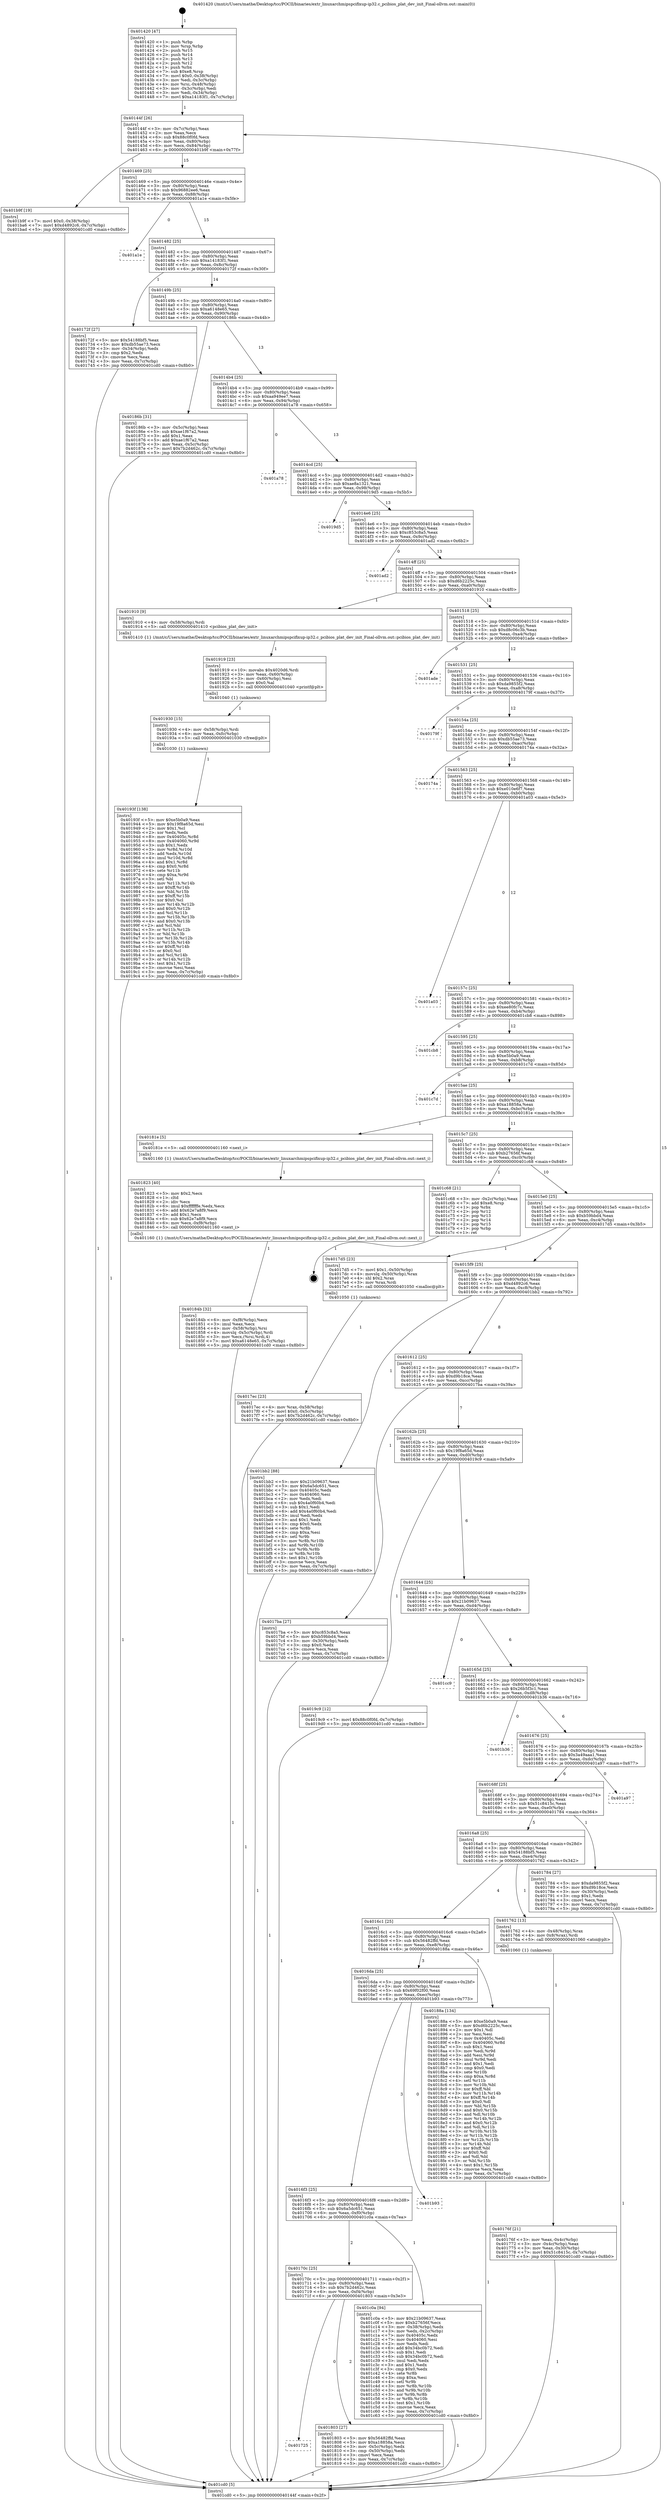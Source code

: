 digraph "0x401420" {
  label = "0x401420 (/mnt/c/Users/mathe/Desktop/tcc/POCII/binaries/extr_linuxarchmipspcifixup-ip32.c_pcibios_plat_dev_init_Final-ollvm.out::main(0))"
  labelloc = "t"
  node[shape=record]

  Entry [label="",width=0.3,height=0.3,shape=circle,fillcolor=black,style=filled]
  "0x40144f" [label="{
     0x40144f [26]\l
     | [instrs]\l
     &nbsp;&nbsp;0x40144f \<+3\>: mov -0x7c(%rbp),%eax\l
     &nbsp;&nbsp;0x401452 \<+2\>: mov %eax,%ecx\l
     &nbsp;&nbsp;0x401454 \<+6\>: sub $0x88c0f0fd,%ecx\l
     &nbsp;&nbsp;0x40145a \<+3\>: mov %eax,-0x80(%rbp)\l
     &nbsp;&nbsp;0x40145d \<+6\>: mov %ecx,-0x84(%rbp)\l
     &nbsp;&nbsp;0x401463 \<+6\>: je 0000000000401b9f \<main+0x77f\>\l
  }"]
  "0x401b9f" [label="{
     0x401b9f [19]\l
     | [instrs]\l
     &nbsp;&nbsp;0x401b9f \<+7\>: movl $0x0,-0x38(%rbp)\l
     &nbsp;&nbsp;0x401ba6 \<+7\>: movl $0xd4892c6,-0x7c(%rbp)\l
     &nbsp;&nbsp;0x401bad \<+5\>: jmp 0000000000401cd0 \<main+0x8b0\>\l
  }"]
  "0x401469" [label="{
     0x401469 [25]\l
     | [instrs]\l
     &nbsp;&nbsp;0x401469 \<+5\>: jmp 000000000040146e \<main+0x4e\>\l
     &nbsp;&nbsp;0x40146e \<+3\>: mov -0x80(%rbp),%eax\l
     &nbsp;&nbsp;0x401471 \<+5\>: sub $0x96882ee6,%eax\l
     &nbsp;&nbsp;0x401476 \<+6\>: mov %eax,-0x88(%rbp)\l
     &nbsp;&nbsp;0x40147c \<+6\>: je 0000000000401a1e \<main+0x5fe\>\l
  }"]
  Exit [label="",width=0.3,height=0.3,shape=circle,fillcolor=black,style=filled,peripheries=2]
  "0x401a1e" [label="{
     0x401a1e\l
  }", style=dashed]
  "0x401482" [label="{
     0x401482 [25]\l
     | [instrs]\l
     &nbsp;&nbsp;0x401482 \<+5\>: jmp 0000000000401487 \<main+0x67\>\l
     &nbsp;&nbsp;0x401487 \<+3\>: mov -0x80(%rbp),%eax\l
     &nbsp;&nbsp;0x40148a \<+5\>: sub $0xa14183f1,%eax\l
     &nbsp;&nbsp;0x40148f \<+6\>: mov %eax,-0x8c(%rbp)\l
     &nbsp;&nbsp;0x401495 \<+6\>: je 000000000040172f \<main+0x30f\>\l
  }"]
  "0x40193f" [label="{
     0x40193f [138]\l
     | [instrs]\l
     &nbsp;&nbsp;0x40193f \<+5\>: mov $0xe5b0a9,%eax\l
     &nbsp;&nbsp;0x401944 \<+5\>: mov $0x19f8a65d,%esi\l
     &nbsp;&nbsp;0x401949 \<+2\>: mov $0x1,%cl\l
     &nbsp;&nbsp;0x40194b \<+2\>: xor %edx,%edx\l
     &nbsp;&nbsp;0x40194d \<+8\>: mov 0x40405c,%r8d\l
     &nbsp;&nbsp;0x401955 \<+8\>: mov 0x404060,%r9d\l
     &nbsp;&nbsp;0x40195d \<+3\>: sub $0x1,%edx\l
     &nbsp;&nbsp;0x401960 \<+3\>: mov %r8d,%r10d\l
     &nbsp;&nbsp;0x401963 \<+3\>: add %edx,%r10d\l
     &nbsp;&nbsp;0x401966 \<+4\>: imul %r10d,%r8d\l
     &nbsp;&nbsp;0x40196a \<+4\>: and $0x1,%r8d\l
     &nbsp;&nbsp;0x40196e \<+4\>: cmp $0x0,%r8d\l
     &nbsp;&nbsp;0x401972 \<+4\>: sete %r11b\l
     &nbsp;&nbsp;0x401976 \<+4\>: cmp $0xa,%r9d\l
     &nbsp;&nbsp;0x40197a \<+3\>: setl %bl\l
     &nbsp;&nbsp;0x40197d \<+3\>: mov %r11b,%r14b\l
     &nbsp;&nbsp;0x401980 \<+4\>: xor $0xff,%r14b\l
     &nbsp;&nbsp;0x401984 \<+3\>: mov %bl,%r15b\l
     &nbsp;&nbsp;0x401987 \<+4\>: xor $0xff,%r15b\l
     &nbsp;&nbsp;0x40198b \<+3\>: xor $0x0,%cl\l
     &nbsp;&nbsp;0x40198e \<+3\>: mov %r14b,%r12b\l
     &nbsp;&nbsp;0x401991 \<+4\>: and $0x0,%r12b\l
     &nbsp;&nbsp;0x401995 \<+3\>: and %cl,%r11b\l
     &nbsp;&nbsp;0x401998 \<+3\>: mov %r15b,%r13b\l
     &nbsp;&nbsp;0x40199b \<+4\>: and $0x0,%r13b\l
     &nbsp;&nbsp;0x40199f \<+2\>: and %cl,%bl\l
     &nbsp;&nbsp;0x4019a1 \<+3\>: or %r11b,%r12b\l
     &nbsp;&nbsp;0x4019a4 \<+3\>: or %bl,%r13b\l
     &nbsp;&nbsp;0x4019a7 \<+3\>: xor %r13b,%r12b\l
     &nbsp;&nbsp;0x4019aa \<+3\>: or %r15b,%r14b\l
     &nbsp;&nbsp;0x4019ad \<+4\>: xor $0xff,%r14b\l
     &nbsp;&nbsp;0x4019b1 \<+3\>: or $0x0,%cl\l
     &nbsp;&nbsp;0x4019b4 \<+3\>: and %cl,%r14b\l
     &nbsp;&nbsp;0x4019b7 \<+3\>: or %r14b,%r12b\l
     &nbsp;&nbsp;0x4019ba \<+4\>: test $0x1,%r12b\l
     &nbsp;&nbsp;0x4019be \<+3\>: cmovne %esi,%eax\l
     &nbsp;&nbsp;0x4019c1 \<+3\>: mov %eax,-0x7c(%rbp)\l
     &nbsp;&nbsp;0x4019c4 \<+5\>: jmp 0000000000401cd0 \<main+0x8b0\>\l
  }"]
  "0x40172f" [label="{
     0x40172f [27]\l
     | [instrs]\l
     &nbsp;&nbsp;0x40172f \<+5\>: mov $0x54188bf5,%eax\l
     &nbsp;&nbsp;0x401734 \<+5\>: mov $0xdb55ae73,%ecx\l
     &nbsp;&nbsp;0x401739 \<+3\>: mov -0x34(%rbp),%edx\l
     &nbsp;&nbsp;0x40173c \<+3\>: cmp $0x2,%edx\l
     &nbsp;&nbsp;0x40173f \<+3\>: cmovne %ecx,%eax\l
     &nbsp;&nbsp;0x401742 \<+3\>: mov %eax,-0x7c(%rbp)\l
     &nbsp;&nbsp;0x401745 \<+5\>: jmp 0000000000401cd0 \<main+0x8b0\>\l
  }"]
  "0x40149b" [label="{
     0x40149b [25]\l
     | [instrs]\l
     &nbsp;&nbsp;0x40149b \<+5\>: jmp 00000000004014a0 \<main+0x80\>\l
     &nbsp;&nbsp;0x4014a0 \<+3\>: mov -0x80(%rbp),%eax\l
     &nbsp;&nbsp;0x4014a3 \<+5\>: sub $0xa6148e65,%eax\l
     &nbsp;&nbsp;0x4014a8 \<+6\>: mov %eax,-0x90(%rbp)\l
     &nbsp;&nbsp;0x4014ae \<+6\>: je 000000000040186b \<main+0x44b\>\l
  }"]
  "0x401cd0" [label="{
     0x401cd0 [5]\l
     | [instrs]\l
     &nbsp;&nbsp;0x401cd0 \<+5\>: jmp 000000000040144f \<main+0x2f\>\l
  }"]
  "0x401420" [label="{
     0x401420 [47]\l
     | [instrs]\l
     &nbsp;&nbsp;0x401420 \<+1\>: push %rbp\l
     &nbsp;&nbsp;0x401421 \<+3\>: mov %rsp,%rbp\l
     &nbsp;&nbsp;0x401424 \<+2\>: push %r15\l
     &nbsp;&nbsp;0x401426 \<+2\>: push %r14\l
     &nbsp;&nbsp;0x401428 \<+2\>: push %r13\l
     &nbsp;&nbsp;0x40142a \<+2\>: push %r12\l
     &nbsp;&nbsp;0x40142c \<+1\>: push %rbx\l
     &nbsp;&nbsp;0x40142d \<+7\>: sub $0xe8,%rsp\l
     &nbsp;&nbsp;0x401434 \<+7\>: movl $0x0,-0x38(%rbp)\l
     &nbsp;&nbsp;0x40143b \<+3\>: mov %edi,-0x3c(%rbp)\l
     &nbsp;&nbsp;0x40143e \<+4\>: mov %rsi,-0x48(%rbp)\l
     &nbsp;&nbsp;0x401442 \<+3\>: mov -0x3c(%rbp),%edi\l
     &nbsp;&nbsp;0x401445 \<+3\>: mov %edi,-0x34(%rbp)\l
     &nbsp;&nbsp;0x401448 \<+7\>: movl $0xa14183f1,-0x7c(%rbp)\l
  }"]
  "0x401930" [label="{
     0x401930 [15]\l
     | [instrs]\l
     &nbsp;&nbsp;0x401930 \<+4\>: mov -0x58(%rbp),%rdi\l
     &nbsp;&nbsp;0x401934 \<+6\>: mov %eax,-0xfc(%rbp)\l
     &nbsp;&nbsp;0x40193a \<+5\>: call 0000000000401030 \<free@plt\>\l
     | [calls]\l
     &nbsp;&nbsp;0x401030 \{1\} (unknown)\l
  }"]
  "0x40186b" [label="{
     0x40186b [31]\l
     | [instrs]\l
     &nbsp;&nbsp;0x40186b \<+3\>: mov -0x5c(%rbp),%eax\l
     &nbsp;&nbsp;0x40186e \<+5\>: sub $0xae1f67a2,%eax\l
     &nbsp;&nbsp;0x401873 \<+3\>: add $0x1,%eax\l
     &nbsp;&nbsp;0x401876 \<+5\>: add $0xae1f67a2,%eax\l
     &nbsp;&nbsp;0x40187b \<+3\>: mov %eax,-0x5c(%rbp)\l
     &nbsp;&nbsp;0x40187e \<+7\>: movl $0x7b2d462c,-0x7c(%rbp)\l
     &nbsp;&nbsp;0x401885 \<+5\>: jmp 0000000000401cd0 \<main+0x8b0\>\l
  }"]
  "0x4014b4" [label="{
     0x4014b4 [25]\l
     | [instrs]\l
     &nbsp;&nbsp;0x4014b4 \<+5\>: jmp 00000000004014b9 \<main+0x99\>\l
     &nbsp;&nbsp;0x4014b9 \<+3\>: mov -0x80(%rbp),%eax\l
     &nbsp;&nbsp;0x4014bc \<+5\>: sub $0xaa949ee7,%eax\l
     &nbsp;&nbsp;0x4014c1 \<+6\>: mov %eax,-0x94(%rbp)\l
     &nbsp;&nbsp;0x4014c7 \<+6\>: je 0000000000401a78 \<main+0x658\>\l
  }"]
  "0x401919" [label="{
     0x401919 [23]\l
     | [instrs]\l
     &nbsp;&nbsp;0x401919 \<+10\>: movabs $0x4020d6,%rdi\l
     &nbsp;&nbsp;0x401923 \<+3\>: mov %eax,-0x60(%rbp)\l
     &nbsp;&nbsp;0x401926 \<+3\>: mov -0x60(%rbp),%esi\l
     &nbsp;&nbsp;0x401929 \<+2\>: mov $0x0,%al\l
     &nbsp;&nbsp;0x40192b \<+5\>: call 0000000000401040 \<printf@plt\>\l
     | [calls]\l
     &nbsp;&nbsp;0x401040 \{1\} (unknown)\l
  }"]
  "0x401a78" [label="{
     0x401a78\l
  }", style=dashed]
  "0x4014cd" [label="{
     0x4014cd [25]\l
     | [instrs]\l
     &nbsp;&nbsp;0x4014cd \<+5\>: jmp 00000000004014d2 \<main+0xb2\>\l
     &nbsp;&nbsp;0x4014d2 \<+3\>: mov -0x80(%rbp),%eax\l
     &nbsp;&nbsp;0x4014d5 \<+5\>: sub $0xae8a1321,%eax\l
     &nbsp;&nbsp;0x4014da \<+6\>: mov %eax,-0x98(%rbp)\l
     &nbsp;&nbsp;0x4014e0 \<+6\>: je 00000000004019d5 \<main+0x5b5\>\l
  }"]
  "0x40184b" [label="{
     0x40184b [32]\l
     | [instrs]\l
     &nbsp;&nbsp;0x40184b \<+6\>: mov -0xf8(%rbp),%ecx\l
     &nbsp;&nbsp;0x401851 \<+3\>: imul %eax,%ecx\l
     &nbsp;&nbsp;0x401854 \<+4\>: mov -0x58(%rbp),%rsi\l
     &nbsp;&nbsp;0x401858 \<+4\>: movslq -0x5c(%rbp),%rdi\l
     &nbsp;&nbsp;0x40185c \<+3\>: mov %ecx,(%rsi,%rdi,4)\l
     &nbsp;&nbsp;0x40185f \<+7\>: movl $0xa6148e65,-0x7c(%rbp)\l
     &nbsp;&nbsp;0x401866 \<+5\>: jmp 0000000000401cd0 \<main+0x8b0\>\l
  }"]
  "0x4019d5" [label="{
     0x4019d5\l
  }", style=dashed]
  "0x4014e6" [label="{
     0x4014e6 [25]\l
     | [instrs]\l
     &nbsp;&nbsp;0x4014e6 \<+5\>: jmp 00000000004014eb \<main+0xcb\>\l
     &nbsp;&nbsp;0x4014eb \<+3\>: mov -0x80(%rbp),%eax\l
     &nbsp;&nbsp;0x4014ee \<+5\>: sub $0xc853c8a5,%eax\l
     &nbsp;&nbsp;0x4014f3 \<+6\>: mov %eax,-0x9c(%rbp)\l
     &nbsp;&nbsp;0x4014f9 \<+6\>: je 0000000000401ad2 \<main+0x6b2\>\l
  }"]
  "0x401823" [label="{
     0x401823 [40]\l
     | [instrs]\l
     &nbsp;&nbsp;0x401823 \<+5\>: mov $0x2,%ecx\l
     &nbsp;&nbsp;0x401828 \<+1\>: cltd\l
     &nbsp;&nbsp;0x401829 \<+2\>: idiv %ecx\l
     &nbsp;&nbsp;0x40182b \<+6\>: imul $0xfffffffe,%edx,%ecx\l
     &nbsp;&nbsp;0x401831 \<+6\>: add $0x62e7a8f9,%ecx\l
     &nbsp;&nbsp;0x401837 \<+3\>: add $0x1,%ecx\l
     &nbsp;&nbsp;0x40183a \<+6\>: sub $0x62e7a8f9,%ecx\l
     &nbsp;&nbsp;0x401840 \<+6\>: mov %ecx,-0xf8(%rbp)\l
     &nbsp;&nbsp;0x401846 \<+5\>: call 0000000000401160 \<next_i\>\l
     | [calls]\l
     &nbsp;&nbsp;0x401160 \{1\} (/mnt/c/Users/mathe/Desktop/tcc/POCII/binaries/extr_linuxarchmipspcifixup-ip32.c_pcibios_plat_dev_init_Final-ollvm.out::next_i)\l
  }"]
  "0x401ad2" [label="{
     0x401ad2\l
  }", style=dashed]
  "0x4014ff" [label="{
     0x4014ff [25]\l
     | [instrs]\l
     &nbsp;&nbsp;0x4014ff \<+5\>: jmp 0000000000401504 \<main+0xe4\>\l
     &nbsp;&nbsp;0x401504 \<+3\>: mov -0x80(%rbp),%eax\l
     &nbsp;&nbsp;0x401507 \<+5\>: sub $0xd6b2225c,%eax\l
     &nbsp;&nbsp;0x40150c \<+6\>: mov %eax,-0xa0(%rbp)\l
     &nbsp;&nbsp;0x401512 \<+6\>: je 0000000000401910 \<main+0x4f0\>\l
  }"]
  "0x401725" [label="{
     0x401725\l
  }", style=dashed]
  "0x401910" [label="{
     0x401910 [9]\l
     | [instrs]\l
     &nbsp;&nbsp;0x401910 \<+4\>: mov -0x58(%rbp),%rdi\l
     &nbsp;&nbsp;0x401914 \<+5\>: call 0000000000401410 \<pcibios_plat_dev_init\>\l
     | [calls]\l
     &nbsp;&nbsp;0x401410 \{1\} (/mnt/c/Users/mathe/Desktop/tcc/POCII/binaries/extr_linuxarchmipspcifixup-ip32.c_pcibios_plat_dev_init_Final-ollvm.out::pcibios_plat_dev_init)\l
  }"]
  "0x401518" [label="{
     0x401518 [25]\l
     | [instrs]\l
     &nbsp;&nbsp;0x401518 \<+5\>: jmp 000000000040151d \<main+0xfd\>\l
     &nbsp;&nbsp;0x40151d \<+3\>: mov -0x80(%rbp),%eax\l
     &nbsp;&nbsp;0x401520 \<+5\>: sub $0xd8c06c3b,%eax\l
     &nbsp;&nbsp;0x401525 \<+6\>: mov %eax,-0xa4(%rbp)\l
     &nbsp;&nbsp;0x40152b \<+6\>: je 0000000000401ade \<main+0x6be\>\l
  }"]
  "0x401803" [label="{
     0x401803 [27]\l
     | [instrs]\l
     &nbsp;&nbsp;0x401803 \<+5\>: mov $0x56482ffd,%eax\l
     &nbsp;&nbsp;0x401808 \<+5\>: mov $0xa18858a,%ecx\l
     &nbsp;&nbsp;0x40180d \<+3\>: mov -0x5c(%rbp),%edx\l
     &nbsp;&nbsp;0x401810 \<+3\>: cmp -0x50(%rbp),%edx\l
     &nbsp;&nbsp;0x401813 \<+3\>: cmovl %ecx,%eax\l
     &nbsp;&nbsp;0x401816 \<+3\>: mov %eax,-0x7c(%rbp)\l
     &nbsp;&nbsp;0x401819 \<+5\>: jmp 0000000000401cd0 \<main+0x8b0\>\l
  }"]
  "0x401ade" [label="{
     0x401ade\l
  }", style=dashed]
  "0x401531" [label="{
     0x401531 [25]\l
     | [instrs]\l
     &nbsp;&nbsp;0x401531 \<+5\>: jmp 0000000000401536 \<main+0x116\>\l
     &nbsp;&nbsp;0x401536 \<+3\>: mov -0x80(%rbp),%eax\l
     &nbsp;&nbsp;0x401539 \<+5\>: sub $0xda9855f2,%eax\l
     &nbsp;&nbsp;0x40153e \<+6\>: mov %eax,-0xa8(%rbp)\l
     &nbsp;&nbsp;0x401544 \<+6\>: je 000000000040179f \<main+0x37f\>\l
  }"]
  "0x40170c" [label="{
     0x40170c [25]\l
     | [instrs]\l
     &nbsp;&nbsp;0x40170c \<+5\>: jmp 0000000000401711 \<main+0x2f1\>\l
     &nbsp;&nbsp;0x401711 \<+3\>: mov -0x80(%rbp),%eax\l
     &nbsp;&nbsp;0x401714 \<+5\>: sub $0x7b2d462c,%eax\l
     &nbsp;&nbsp;0x401719 \<+6\>: mov %eax,-0xf4(%rbp)\l
     &nbsp;&nbsp;0x40171f \<+6\>: je 0000000000401803 \<main+0x3e3\>\l
  }"]
  "0x40179f" [label="{
     0x40179f\l
  }", style=dashed]
  "0x40154a" [label="{
     0x40154a [25]\l
     | [instrs]\l
     &nbsp;&nbsp;0x40154a \<+5\>: jmp 000000000040154f \<main+0x12f\>\l
     &nbsp;&nbsp;0x40154f \<+3\>: mov -0x80(%rbp),%eax\l
     &nbsp;&nbsp;0x401552 \<+5\>: sub $0xdb55ae73,%eax\l
     &nbsp;&nbsp;0x401557 \<+6\>: mov %eax,-0xac(%rbp)\l
     &nbsp;&nbsp;0x40155d \<+6\>: je 000000000040174a \<main+0x32a\>\l
  }"]
  "0x401c0a" [label="{
     0x401c0a [94]\l
     | [instrs]\l
     &nbsp;&nbsp;0x401c0a \<+5\>: mov $0x21b09637,%eax\l
     &nbsp;&nbsp;0x401c0f \<+5\>: mov $0xb27656f,%ecx\l
     &nbsp;&nbsp;0x401c14 \<+3\>: mov -0x38(%rbp),%edx\l
     &nbsp;&nbsp;0x401c17 \<+3\>: mov %edx,-0x2c(%rbp)\l
     &nbsp;&nbsp;0x401c1a \<+7\>: mov 0x40405c,%edx\l
     &nbsp;&nbsp;0x401c21 \<+7\>: mov 0x404060,%esi\l
     &nbsp;&nbsp;0x401c28 \<+2\>: mov %edx,%edi\l
     &nbsp;&nbsp;0x401c2a \<+6\>: add $0x34bc0b72,%edi\l
     &nbsp;&nbsp;0x401c30 \<+3\>: sub $0x1,%edi\l
     &nbsp;&nbsp;0x401c33 \<+6\>: sub $0x34bc0b72,%edi\l
     &nbsp;&nbsp;0x401c39 \<+3\>: imul %edi,%edx\l
     &nbsp;&nbsp;0x401c3c \<+3\>: and $0x1,%edx\l
     &nbsp;&nbsp;0x401c3f \<+3\>: cmp $0x0,%edx\l
     &nbsp;&nbsp;0x401c42 \<+4\>: sete %r8b\l
     &nbsp;&nbsp;0x401c46 \<+3\>: cmp $0xa,%esi\l
     &nbsp;&nbsp;0x401c49 \<+4\>: setl %r9b\l
     &nbsp;&nbsp;0x401c4d \<+3\>: mov %r8b,%r10b\l
     &nbsp;&nbsp;0x401c50 \<+3\>: and %r9b,%r10b\l
     &nbsp;&nbsp;0x401c53 \<+3\>: xor %r9b,%r8b\l
     &nbsp;&nbsp;0x401c56 \<+3\>: or %r8b,%r10b\l
     &nbsp;&nbsp;0x401c59 \<+4\>: test $0x1,%r10b\l
     &nbsp;&nbsp;0x401c5d \<+3\>: cmovne %ecx,%eax\l
     &nbsp;&nbsp;0x401c60 \<+3\>: mov %eax,-0x7c(%rbp)\l
     &nbsp;&nbsp;0x401c63 \<+5\>: jmp 0000000000401cd0 \<main+0x8b0\>\l
  }"]
  "0x40174a" [label="{
     0x40174a\l
  }", style=dashed]
  "0x401563" [label="{
     0x401563 [25]\l
     | [instrs]\l
     &nbsp;&nbsp;0x401563 \<+5\>: jmp 0000000000401568 \<main+0x148\>\l
     &nbsp;&nbsp;0x401568 \<+3\>: mov -0x80(%rbp),%eax\l
     &nbsp;&nbsp;0x40156b \<+5\>: sub $0xe010e6f7,%eax\l
     &nbsp;&nbsp;0x401570 \<+6\>: mov %eax,-0xb0(%rbp)\l
     &nbsp;&nbsp;0x401576 \<+6\>: je 0000000000401a03 \<main+0x5e3\>\l
  }"]
  "0x4016f3" [label="{
     0x4016f3 [25]\l
     | [instrs]\l
     &nbsp;&nbsp;0x4016f3 \<+5\>: jmp 00000000004016f8 \<main+0x2d8\>\l
     &nbsp;&nbsp;0x4016f8 \<+3\>: mov -0x80(%rbp),%eax\l
     &nbsp;&nbsp;0x4016fb \<+5\>: sub $0x6a5dc651,%eax\l
     &nbsp;&nbsp;0x401700 \<+6\>: mov %eax,-0xf0(%rbp)\l
     &nbsp;&nbsp;0x401706 \<+6\>: je 0000000000401c0a \<main+0x7ea\>\l
  }"]
  "0x401a03" [label="{
     0x401a03\l
  }", style=dashed]
  "0x40157c" [label="{
     0x40157c [25]\l
     | [instrs]\l
     &nbsp;&nbsp;0x40157c \<+5\>: jmp 0000000000401581 \<main+0x161\>\l
     &nbsp;&nbsp;0x401581 \<+3\>: mov -0x80(%rbp),%eax\l
     &nbsp;&nbsp;0x401584 \<+5\>: sub $0xee80fc7c,%eax\l
     &nbsp;&nbsp;0x401589 \<+6\>: mov %eax,-0xb4(%rbp)\l
     &nbsp;&nbsp;0x40158f \<+6\>: je 0000000000401cb8 \<main+0x898\>\l
  }"]
  "0x401b93" [label="{
     0x401b93\l
  }", style=dashed]
  "0x401cb8" [label="{
     0x401cb8\l
  }", style=dashed]
  "0x401595" [label="{
     0x401595 [25]\l
     | [instrs]\l
     &nbsp;&nbsp;0x401595 \<+5\>: jmp 000000000040159a \<main+0x17a\>\l
     &nbsp;&nbsp;0x40159a \<+3\>: mov -0x80(%rbp),%eax\l
     &nbsp;&nbsp;0x40159d \<+5\>: sub $0xe5b0a9,%eax\l
     &nbsp;&nbsp;0x4015a2 \<+6\>: mov %eax,-0xb8(%rbp)\l
     &nbsp;&nbsp;0x4015a8 \<+6\>: je 0000000000401c7d \<main+0x85d\>\l
  }"]
  "0x4016da" [label="{
     0x4016da [25]\l
     | [instrs]\l
     &nbsp;&nbsp;0x4016da \<+5\>: jmp 00000000004016df \<main+0x2bf\>\l
     &nbsp;&nbsp;0x4016df \<+3\>: mov -0x80(%rbp),%eax\l
     &nbsp;&nbsp;0x4016e2 \<+5\>: sub $0x69f02f00,%eax\l
     &nbsp;&nbsp;0x4016e7 \<+6\>: mov %eax,-0xec(%rbp)\l
     &nbsp;&nbsp;0x4016ed \<+6\>: je 0000000000401b93 \<main+0x773\>\l
  }"]
  "0x401c7d" [label="{
     0x401c7d\l
  }", style=dashed]
  "0x4015ae" [label="{
     0x4015ae [25]\l
     | [instrs]\l
     &nbsp;&nbsp;0x4015ae \<+5\>: jmp 00000000004015b3 \<main+0x193\>\l
     &nbsp;&nbsp;0x4015b3 \<+3\>: mov -0x80(%rbp),%eax\l
     &nbsp;&nbsp;0x4015b6 \<+5\>: sub $0xa18858a,%eax\l
     &nbsp;&nbsp;0x4015bb \<+6\>: mov %eax,-0xbc(%rbp)\l
     &nbsp;&nbsp;0x4015c1 \<+6\>: je 000000000040181e \<main+0x3fe\>\l
  }"]
  "0x40188a" [label="{
     0x40188a [134]\l
     | [instrs]\l
     &nbsp;&nbsp;0x40188a \<+5\>: mov $0xe5b0a9,%eax\l
     &nbsp;&nbsp;0x40188f \<+5\>: mov $0xd6b2225c,%ecx\l
     &nbsp;&nbsp;0x401894 \<+2\>: mov $0x1,%dl\l
     &nbsp;&nbsp;0x401896 \<+2\>: xor %esi,%esi\l
     &nbsp;&nbsp;0x401898 \<+7\>: mov 0x40405c,%edi\l
     &nbsp;&nbsp;0x40189f \<+8\>: mov 0x404060,%r8d\l
     &nbsp;&nbsp;0x4018a7 \<+3\>: sub $0x1,%esi\l
     &nbsp;&nbsp;0x4018aa \<+3\>: mov %edi,%r9d\l
     &nbsp;&nbsp;0x4018ad \<+3\>: add %esi,%r9d\l
     &nbsp;&nbsp;0x4018b0 \<+4\>: imul %r9d,%edi\l
     &nbsp;&nbsp;0x4018b4 \<+3\>: and $0x1,%edi\l
     &nbsp;&nbsp;0x4018b7 \<+3\>: cmp $0x0,%edi\l
     &nbsp;&nbsp;0x4018ba \<+4\>: sete %r10b\l
     &nbsp;&nbsp;0x4018be \<+4\>: cmp $0xa,%r8d\l
     &nbsp;&nbsp;0x4018c2 \<+4\>: setl %r11b\l
     &nbsp;&nbsp;0x4018c6 \<+3\>: mov %r10b,%bl\l
     &nbsp;&nbsp;0x4018c9 \<+3\>: xor $0xff,%bl\l
     &nbsp;&nbsp;0x4018cc \<+3\>: mov %r11b,%r14b\l
     &nbsp;&nbsp;0x4018cf \<+4\>: xor $0xff,%r14b\l
     &nbsp;&nbsp;0x4018d3 \<+3\>: xor $0x0,%dl\l
     &nbsp;&nbsp;0x4018d6 \<+3\>: mov %bl,%r15b\l
     &nbsp;&nbsp;0x4018d9 \<+4\>: and $0x0,%r15b\l
     &nbsp;&nbsp;0x4018dd \<+3\>: and %dl,%r10b\l
     &nbsp;&nbsp;0x4018e0 \<+3\>: mov %r14b,%r12b\l
     &nbsp;&nbsp;0x4018e3 \<+4\>: and $0x0,%r12b\l
     &nbsp;&nbsp;0x4018e7 \<+3\>: and %dl,%r11b\l
     &nbsp;&nbsp;0x4018ea \<+3\>: or %r10b,%r15b\l
     &nbsp;&nbsp;0x4018ed \<+3\>: or %r11b,%r12b\l
     &nbsp;&nbsp;0x4018f0 \<+3\>: xor %r12b,%r15b\l
     &nbsp;&nbsp;0x4018f3 \<+3\>: or %r14b,%bl\l
     &nbsp;&nbsp;0x4018f6 \<+3\>: xor $0xff,%bl\l
     &nbsp;&nbsp;0x4018f9 \<+3\>: or $0x0,%dl\l
     &nbsp;&nbsp;0x4018fc \<+2\>: and %dl,%bl\l
     &nbsp;&nbsp;0x4018fe \<+3\>: or %bl,%r15b\l
     &nbsp;&nbsp;0x401901 \<+4\>: test $0x1,%r15b\l
     &nbsp;&nbsp;0x401905 \<+3\>: cmovne %ecx,%eax\l
     &nbsp;&nbsp;0x401908 \<+3\>: mov %eax,-0x7c(%rbp)\l
     &nbsp;&nbsp;0x40190b \<+5\>: jmp 0000000000401cd0 \<main+0x8b0\>\l
  }"]
  "0x40181e" [label="{
     0x40181e [5]\l
     | [instrs]\l
     &nbsp;&nbsp;0x40181e \<+5\>: call 0000000000401160 \<next_i\>\l
     | [calls]\l
     &nbsp;&nbsp;0x401160 \{1\} (/mnt/c/Users/mathe/Desktop/tcc/POCII/binaries/extr_linuxarchmipspcifixup-ip32.c_pcibios_plat_dev_init_Final-ollvm.out::next_i)\l
  }"]
  "0x4015c7" [label="{
     0x4015c7 [25]\l
     | [instrs]\l
     &nbsp;&nbsp;0x4015c7 \<+5\>: jmp 00000000004015cc \<main+0x1ac\>\l
     &nbsp;&nbsp;0x4015cc \<+3\>: mov -0x80(%rbp),%eax\l
     &nbsp;&nbsp;0x4015cf \<+5\>: sub $0xb27656f,%eax\l
     &nbsp;&nbsp;0x4015d4 \<+6\>: mov %eax,-0xc0(%rbp)\l
     &nbsp;&nbsp;0x4015da \<+6\>: je 0000000000401c68 \<main+0x848\>\l
  }"]
  "0x4017ec" [label="{
     0x4017ec [23]\l
     | [instrs]\l
     &nbsp;&nbsp;0x4017ec \<+4\>: mov %rax,-0x58(%rbp)\l
     &nbsp;&nbsp;0x4017f0 \<+7\>: movl $0x0,-0x5c(%rbp)\l
     &nbsp;&nbsp;0x4017f7 \<+7\>: movl $0x7b2d462c,-0x7c(%rbp)\l
     &nbsp;&nbsp;0x4017fe \<+5\>: jmp 0000000000401cd0 \<main+0x8b0\>\l
  }"]
  "0x401c68" [label="{
     0x401c68 [21]\l
     | [instrs]\l
     &nbsp;&nbsp;0x401c68 \<+3\>: mov -0x2c(%rbp),%eax\l
     &nbsp;&nbsp;0x401c6b \<+7\>: add $0xe8,%rsp\l
     &nbsp;&nbsp;0x401c72 \<+1\>: pop %rbx\l
     &nbsp;&nbsp;0x401c73 \<+2\>: pop %r12\l
     &nbsp;&nbsp;0x401c75 \<+2\>: pop %r13\l
     &nbsp;&nbsp;0x401c77 \<+2\>: pop %r14\l
     &nbsp;&nbsp;0x401c79 \<+2\>: pop %r15\l
     &nbsp;&nbsp;0x401c7b \<+1\>: pop %rbp\l
     &nbsp;&nbsp;0x401c7c \<+1\>: ret\l
  }"]
  "0x4015e0" [label="{
     0x4015e0 [25]\l
     | [instrs]\l
     &nbsp;&nbsp;0x4015e0 \<+5\>: jmp 00000000004015e5 \<main+0x1c5\>\l
     &nbsp;&nbsp;0x4015e5 \<+3\>: mov -0x80(%rbp),%eax\l
     &nbsp;&nbsp;0x4015e8 \<+5\>: sub $0xb59bbd4,%eax\l
     &nbsp;&nbsp;0x4015ed \<+6\>: mov %eax,-0xc4(%rbp)\l
     &nbsp;&nbsp;0x4015f3 \<+6\>: je 00000000004017d5 \<main+0x3b5\>\l
  }"]
  "0x40176f" [label="{
     0x40176f [21]\l
     | [instrs]\l
     &nbsp;&nbsp;0x40176f \<+3\>: mov %eax,-0x4c(%rbp)\l
     &nbsp;&nbsp;0x401772 \<+3\>: mov -0x4c(%rbp),%eax\l
     &nbsp;&nbsp;0x401775 \<+3\>: mov %eax,-0x30(%rbp)\l
     &nbsp;&nbsp;0x401778 \<+7\>: movl $0x51c8415c,-0x7c(%rbp)\l
     &nbsp;&nbsp;0x40177f \<+5\>: jmp 0000000000401cd0 \<main+0x8b0\>\l
  }"]
  "0x4017d5" [label="{
     0x4017d5 [23]\l
     | [instrs]\l
     &nbsp;&nbsp;0x4017d5 \<+7\>: movl $0x1,-0x50(%rbp)\l
     &nbsp;&nbsp;0x4017dc \<+4\>: movslq -0x50(%rbp),%rax\l
     &nbsp;&nbsp;0x4017e0 \<+4\>: shl $0x2,%rax\l
     &nbsp;&nbsp;0x4017e4 \<+3\>: mov %rax,%rdi\l
     &nbsp;&nbsp;0x4017e7 \<+5\>: call 0000000000401050 \<malloc@plt\>\l
     | [calls]\l
     &nbsp;&nbsp;0x401050 \{1\} (unknown)\l
  }"]
  "0x4015f9" [label="{
     0x4015f9 [25]\l
     | [instrs]\l
     &nbsp;&nbsp;0x4015f9 \<+5\>: jmp 00000000004015fe \<main+0x1de\>\l
     &nbsp;&nbsp;0x4015fe \<+3\>: mov -0x80(%rbp),%eax\l
     &nbsp;&nbsp;0x401601 \<+5\>: sub $0xd4892c6,%eax\l
     &nbsp;&nbsp;0x401606 \<+6\>: mov %eax,-0xc8(%rbp)\l
     &nbsp;&nbsp;0x40160c \<+6\>: je 0000000000401bb2 \<main+0x792\>\l
  }"]
  "0x4016c1" [label="{
     0x4016c1 [25]\l
     | [instrs]\l
     &nbsp;&nbsp;0x4016c1 \<+5\>: jmp 00000000004016c6 \<main+0x2a6\>\l
     &nbsp;&nbsp;0x4016c6 \<+3\>: mov -0x80(%rbp),%eax\l
     &nbsp;&nbsp;0x4016c9 \<+5\>: sub $0x56482ffd,%eax\l
     &nbsp;&nbsp;0x4016ce \<+6\>: mov %eax,-0xe8(%rbp)\l
     &nbsp;&nbsp;0x4016d4 \<+6\>: je 000000000040188a \<main+0x46a\>\l
  }"]
  "0x401bb2" [label="{
     0x401bb2 [88]\l
     | [instrs]\l
     &nbsp;&nbsp;0x401bb2 \<+5\>: mov $0x21b09637,%eax\l
     &nbsp;&nbsp;0x401bb7 \<+5\>: mov $0x6a5dc651,%ecx\l
     &nbsp;&nbsp;0x401bbc \<+7\>: mov 0x40405c,%edx\l
     &nbsp;&nbsp;0x401bc3 \<+7\>: mov 0x404060,%esi\l
     &nbsp;&nbsp;0x401bca \<+2\>: mov %edx,%edi\l
     &nbsp;&nbsp;0x401bcc \<+6\>: sub $0x4a0f60b4,%edi\l
     &nbsp;&nbsp;0x401bd2 \<+3\>: sub $0x1,%edi\l
     &nbsp;&nbsp;0x401bd5 \<+6\>: add $0x4a0f60b4,%edi\l
     &nbsp;&nbsp;0x401bdb \<+3\>: imul %edi,%edx\l
     &nbsp;&nbsp;0x401bde \<+3\>: and $0x1,%edx\l
     &nbsp;&nbsp;0x401be1 \<+3\>: cmp $0x0,%edx\l
     &nbsp;&nbsp;0x401be4 \<+4\>: sete %r8b\l
     &nbsp;&nbsp;0x401be8 \<+3\>: cmp $0xa,%esi\l
     &nbsp;&nbsp;0x401beb \<+4\>: setl %r9b\l
     &nbsp;&nbsp;0x401bef \<+3\>: mov %r8b,%r10b\l
     &nbsp;&nbsp;0x401bf2 \<+3\>: and %r9b,%r10b\l
     &nbsp;&nbsp;0x401bf5 \<+3\>: xor %r9b,%r8b\l
     &nbsp;&nbsp;0x401bf8 \<+3\>: or %r8b,%r10b\l
     &nbsp;&nbsp;0x401bfb \<+4\>: test $0x1,%r10b\l
     &nbsp;&nbsp;0x401bff \<+3\>: cmovne %ecx,%eax\l
     &nbsp;&nbsp;0x401c02 \<+3\>: mov %eax,-0x7c(%rbp)\l
     &nbsp;&nbsp;0x401c05 \<+5\>: jmp 0000000000401cd0 \<main+0x8b0\>\l
  }"]
  "0x401612" [label="{
     0x401612 [25]\l
     | [instrs]\l
     &nbsp;&nbsp;0x401612 \<+5\>: jmp 0000000000401617 \<main+0x1f7\>\l
     &nbsp;&nbsp;0x401617 \<+3\>: mov -0x80(%rbp),%eax\l
     &nbsp;&nbsp;0x40161a \<+5\>: sub $0xd9b18ce,%eax\l
     &nbsp;&nbsp;0x40161f \<+6\>: mov %eax,-0xcc(%rbp)\l
     &nbsp;&nbsp;0x401625 \<+6\>: je 00000000004017ba \<main+0x39a\>\l
  }"]
  "0x401762" [label="{
     0x401762 [13]\l
     | [instrs]\l
     &nbsp;&nbsp;0x401762 \<+4\>: mov -0x48(%rbp),%rax\l
     &nbsp;&nbsp;0x401766 \<+4\>: mov 0x8(%rax),%rdi\l
     &nbsp;&nbsp;0x40176a \<+5\>: call 0000000000401060 \<atoi@plt\>\l
     | [calls]\l
     &nbsp;&nbsp;0x401060 \{1\} (unknown)\l
  }"]
  "0x4017ba" [label="{
     0x4017ba [27]\l
     | [instrs]\l
     &nbsp;&nbsp;0x4017ba \<+5\>: mov $0xc853c8a5,%eax\l
     &nbsp;&nbsp;0x4017bf \<+5\>: mov $0xb59bbd4,%ecx\l
     &nbsp;&nbsp;0x4017c4 \<+3\>: mov -0x30(%rbp),%edx\l
     &nbsp;&nbsp;0x4017c7 \<+3\>: cmp $0x0,%edx\l
     &nbsp;&nbsp;0x4017ca \<+3\>: cmove %ecx,%eax\l
     &nbsp;&nbsp;0x4017cd \<+3\>: mov %eax,-0x7c(%rbp)\l
     &nbsp;&nbsp;0x4017d0 \<+5\>: jmp 0000000000401cd0 \<main+0x8b0\>\l
  }"]
  "0x40162b" [label="{
     0x40162b [25]\l
     | [instrs]\l
     &nbsp;&nbsp;0x40162b \<+5\>: jmp 0000000000401630 \<main+0x210\>\l
     &nbsp;&nbsp;0x401630 \<+3\>: mov -0x80(%rbp),%eax\l
     &nbsp;&nbsp;0x401633 \<+5\>: sub $0x19f8a65d,%eax\l
     &nbsp;&nbsp;0x401638 \<+6\>: mov %eax,-0xd0(%rbp)\l
     &nbsp;&nbsp;0x40163e \<+6\>: je 00000000004019c9 \<main+0x5a9\>\l
  }"]
  "0x4016a8" [label="{
     0x4016a8 [25]\l
     | [instrs]\l
     &nbsp;&nbsp;0x4016a8 \<+5\>: jmp 00000000004016ad \<main+0x28d\>\l
     &nbsp;&nbsp;0x4016ad \<+3\>: mov -0x80(%rbp),%eax\l
     &nbsp;&nbsp;0x4016b0 \<+5\>: sub $0x54188bf5,%eax\l
     &nbsp;&nbsp;0x4016b5 \<+6\>: mov %eax,-0xe4(%rbp)\l
     &nbsp;&nbsp;0x4016bb \<+6\>: je 0000000000401762 \<main+0x342\>\l
  }"]
  "0x4019c9" [label="{
     0x4019c9 [12]\l
     | [instrs]\l
     &nbsp;&nbsp;0x4019c9 \<+7\>: movl $0x88c0f0fd,-0x7c(%rbp)\l
     &nbsp;&nbsp;0x4019d0 \<+5\>: jmp 0000000000401cd0 \<main+0x8b0\>\l
  }"]
  "0x401644" [label="{
     0x401644 [25]\l
     | [instrs]\l
     &nbsp;&nbsp;0x401644 \<+5\>: jmp 0000000000401649 \<main+0x229\>\l
     &nbsp;&nbsp;0x401649 \<+3\>: mov -0x80(%rbp),%eax\l
     &nbsp;&nbsp;0x40164c \<+5\>: sub $0x21b09637,%eax\l
     &nbsp;&nbsp;0x401651 \<+6\>: mov %eax,-0xd4(%rbp)\l
     &nbsp;&nbsp;0x401657 \<+6\>: je 0000000000401cc9 \<main+0x8a9\>\l
  }"]
  "0x401784" [label="{
     0x401784 [27]\l
     | [instrs]\l
     &nbsp;&nbsp;0x401784 \<+5\>: mov $0xda9855f2,%eax\l
     &nbsp;&nbsp;0x401789 \<+5\>: mov $0xd9b18ce,%ecx\l
     &nbsp;&nbsp;0x40178e \<+3\>: mov -0x30(%rbp),%edx\l
     &nbsp;&nbsp;0x401791 \<+3\>: cmp $0x1,%edx\l
     &nbsp;&nbsp;0x401794 \<+3\>: cmovl %ecx,%eax\l
     &nbsp;&nbsp;0x401797 \<+3\>: mov %eax,-0x7c(%rbp)\l
     &nbsp;&nbsp;0x40179a \<+5\>: jmp 0000000000401cd0 \<main+0x8b0\>\l
  }"]
  "0x401cc9" [label="{
     0x401cc9\l
  }", style=dashed]
  "0x40165d" [label="{
     0x40165d [25]\l
     | [instrs]\l
     &nbsp;&nbsp;0x40165d \<+5\>: jmp 0000000000401662 \<main+0x242\>\l
     &nbsp;&nbsp;0x401662 \<+3\>: mov -0x80(%rbp),%eax\l
     &nbsp;&nbsp;0x401665 \<+5\>: sub $0x26b5f3c1,%eax\l
     &nbsp;&nbsp;0x40166a \<+6\>: mov %eax,-0xd8(%rbp)\l
     &nbsp;&nbsp;0x401670 \<+6\>: je 0000000000401b36 \<main+0x716\>\l
  }"]
  "0x40168f" [label="{
     0x40168f [25]\l
     | [instrs]\l
     &nbsp;&nbsp;0x40168f \<+5\>: jmp 0000000000401694 \<main+0x274\>\l
     &nbsp;&nbsp;0x401694 \<+3\>: mov -0x80(%rbp),%eax\l
     &nbsp;&nbsp;0x401697 \<+5\>: sub $0x51c8415c,%eax\l
     &nbsp;&nbsp;0x40169c \<+6\>: mov %eax,-0xe0(%rbp)\l
     &nbsp;&nbsp;0x4016a2 \<+6\>: je 0000000000401784 \<main+0x364\>\l
  }"]
  "0x401b36" [label="{
     0x401b36\l
  }", style=dashed]
  "0x401676" [label="{
     0x401676 [25]\l
     | [instrs]\l
     &nbsp;&nbsp;0x401676 \<+5\>: jmp 000000000040167b \<main+0x25b\>\l
     &nbsp;&nbsp;0x40167b \<+3\>: mov -0x80(%rbp),%eax\l
     &nbsp;&nbsp;0x40167e \<+5\>: sub $0x3a49aaa1,%eax\l
     &nbsp;&nbsp;0x401683 \<+6\>: mov %eax,-0xdc(%rbp)\l
     &nbsp;&nbsp;0x401689 \<+6\>: je 0000000000401a97 \<main+0x677\>\l
  }"]
  "0x401a97" [label="{
     0x401a97\l
  }", style=dashed]
  Entry -> "0x401420" [label=" 1"]
  "0x40144f" -> "0x401b9f" [label=" 1"]
  "0x40144f" -> "0x401469" [label=" 15"]
  "0x401c68" -> Exit [label=" 1"]
  "0x401469" -> "0x401a1e" [label=" 0"]
  "0x401469" -> "0x401482" [label=" 15"]
  "0x401c0a" -> "0x401cd0" [label=" 1"]
  "0x401482" -> "0x40172f" [label=" 1"]
  "0x401482" -> "0x40149b" [label=" 14"]
  "0x40172f" -> "0x401cd0" [label=" 1"]
  "0x401420" -> "0x40144f" [label=" 1"]
  "0x401cd0" -> "0x40144f" [label=" 15"]
  "0x401bb2" -> "0x401cd0" [label=" 1"]
  "0x40149b" -> "0x40186b" [label=" 1"]
  "0x40149b" -> "0x4014b4" [label=" 13"]
  "0x401b9f" -> "0x401cd0" [label=" 1"]
  "0x4014b4" -> "0x401a78" [label=" 0"]
  "0x4014b4" -> "0x4014cd" [label=" 13"]
  "0x4019c9" -> "0x401cd0" [label=" 1"]
  "0x4014cd" -> "0x4019d5" [label=" 0"]
  "0x4014cd" -> "0x4014e6" [label=" 13"]
  "0x40193f" -> "0x401cd0" [label=" 1"]
  "0x4014e6" -> "0x401ad2" [label=" 0"]
  "0x4014e6" -> "0x4014ff" [label=" 13"]
  "0x401930" -> "0x40193f" [label=" 1"]
  "0x4014ff" -> "0x401910" [label=" 1"]
  "0x4014ff" -> "0x401518" [label=" 12"]
  "0x401919" -> "0x401930" [label=" 1"]
  "0x401518" -> "0x401ade" [label=" 0"]
  "0x401518" -> "0x401531" [label=" 12"]
  "0x401910" -> "0x401919" [label=" 1"]
  "0x401531" -> "0x40179f" [label=" 0"]
  "0x401531" -> "0x40154a" [label=" 12"]
  "0x40186b" -> "0x401cd0" [label=" 1"]
  "0x40154a" -> "0x40174a" [label=" 0"]
  "0x40154a" -> "0x401563" [label=" 12"]
  "0x40184b" -> "0x401cd0" [label=" 1"]
  "0x401563" -> "0x401a03" [label=" 0"]
  "0x401563" -> "0x40157c" [label=" 12"]
  "0x40181e" -> "0x401823" [label=" 1"]
  "0x40157c" -> "0x401cb8" [label=" 0"]
  "0x40157c" -> "0x401595" [label=" 12"]
  "0x401803" -> "0x401cd0" [label=" 2"]
  "0x401595" -> "0x401c7d" [label=" 0"]
  "0x401595" -> "0x4015ae" [label=" 12"]
  "0x40170c" -> "0x401803" [label=" 2"]
  "0x4015ae" -> "0x40181e" [label=" 1"]
  "0x4015ae" -> "0x4015c7" [label=" 11"]
  "0x40188a" -> "0x401cd0" [label=" 1"]
  "0x4015c7" -> "0x401c68" [label=" 1"]
  "0x4015c7" -> "0x4015e0" [label=" 10"]
  "0x4016f3" -> "0x401c0a" [label=" 1"]
  "0x4015e0" -> "0x4017d5" [label=" 1"]
  "0x4015e0" -> "0x4015f9" [label=" 9"]
  "0x401823" -> "0x40184b" [label=" 1"]
  "0x4015f9" -> "0x401bb2" [label=" 1"]
  "0x4015f9" -> "0x401612" [label=" 8"]
  "0x4016da" -> "0x4016f3" [label=" 3"]
  "0x401612" -> "0x4017ba" [label=" 1"]
  "0x401612" -> "0x40162b" [label=" 7"]
  "0x4016da" -> "0x401b93" [label=" 0"]
  "0x40162b" -> "0x4019c9" [label=" 1"]
  "0x40162b" -> "0x401644" [label=" 6"]
  "0x4016c1" -> "0x4016da" [label=" 3"]
  "0x401644" -> "0x401cc9" [label=" 0"]
  "0x401644" -> "0x40165d" [label=" 6"]
  "0x4016c1" -> "0x40188a" [label=" 1"]
  "0x40165d" -> "0x401b36" [label=" 0"]
  "0x40165d" -> "0x401676" [label=" 6"]
  "0x4017ec" -> "0x401cd0" [label=" 1"]
  "0x401676" -> "0x401a97" [label=" 0"]
  "0x401676" -> "0x40168f" [label=" 6"]
  "0x4016f3" -> "0x40170c" [label=" 2"]
  "0x40168f" -> "0x401784" [label=" 1"]
  "0x40168f" -> "0x4016a8" [label=" 5"]
  "0x40170c" -> "0x401725" [label=" 0"]
  "0x4016a8" -> "0x401762" [label=" 1"]
  "0x4016a8" -> "0x4016c1" [label=" 4"]
  "0x401762" -> "0x40176f" [label=" 1"]
  "0x40176f" -> "0x401cd0" [label=" 1"]
  "0x401784" -> "0x401cd0" [label=" 1"]
  "0x4017ba" -> "0x401cd0" [label=" 1"]
  "0x4017d5" -> "0x4017ec" [label=" 1"]
}
